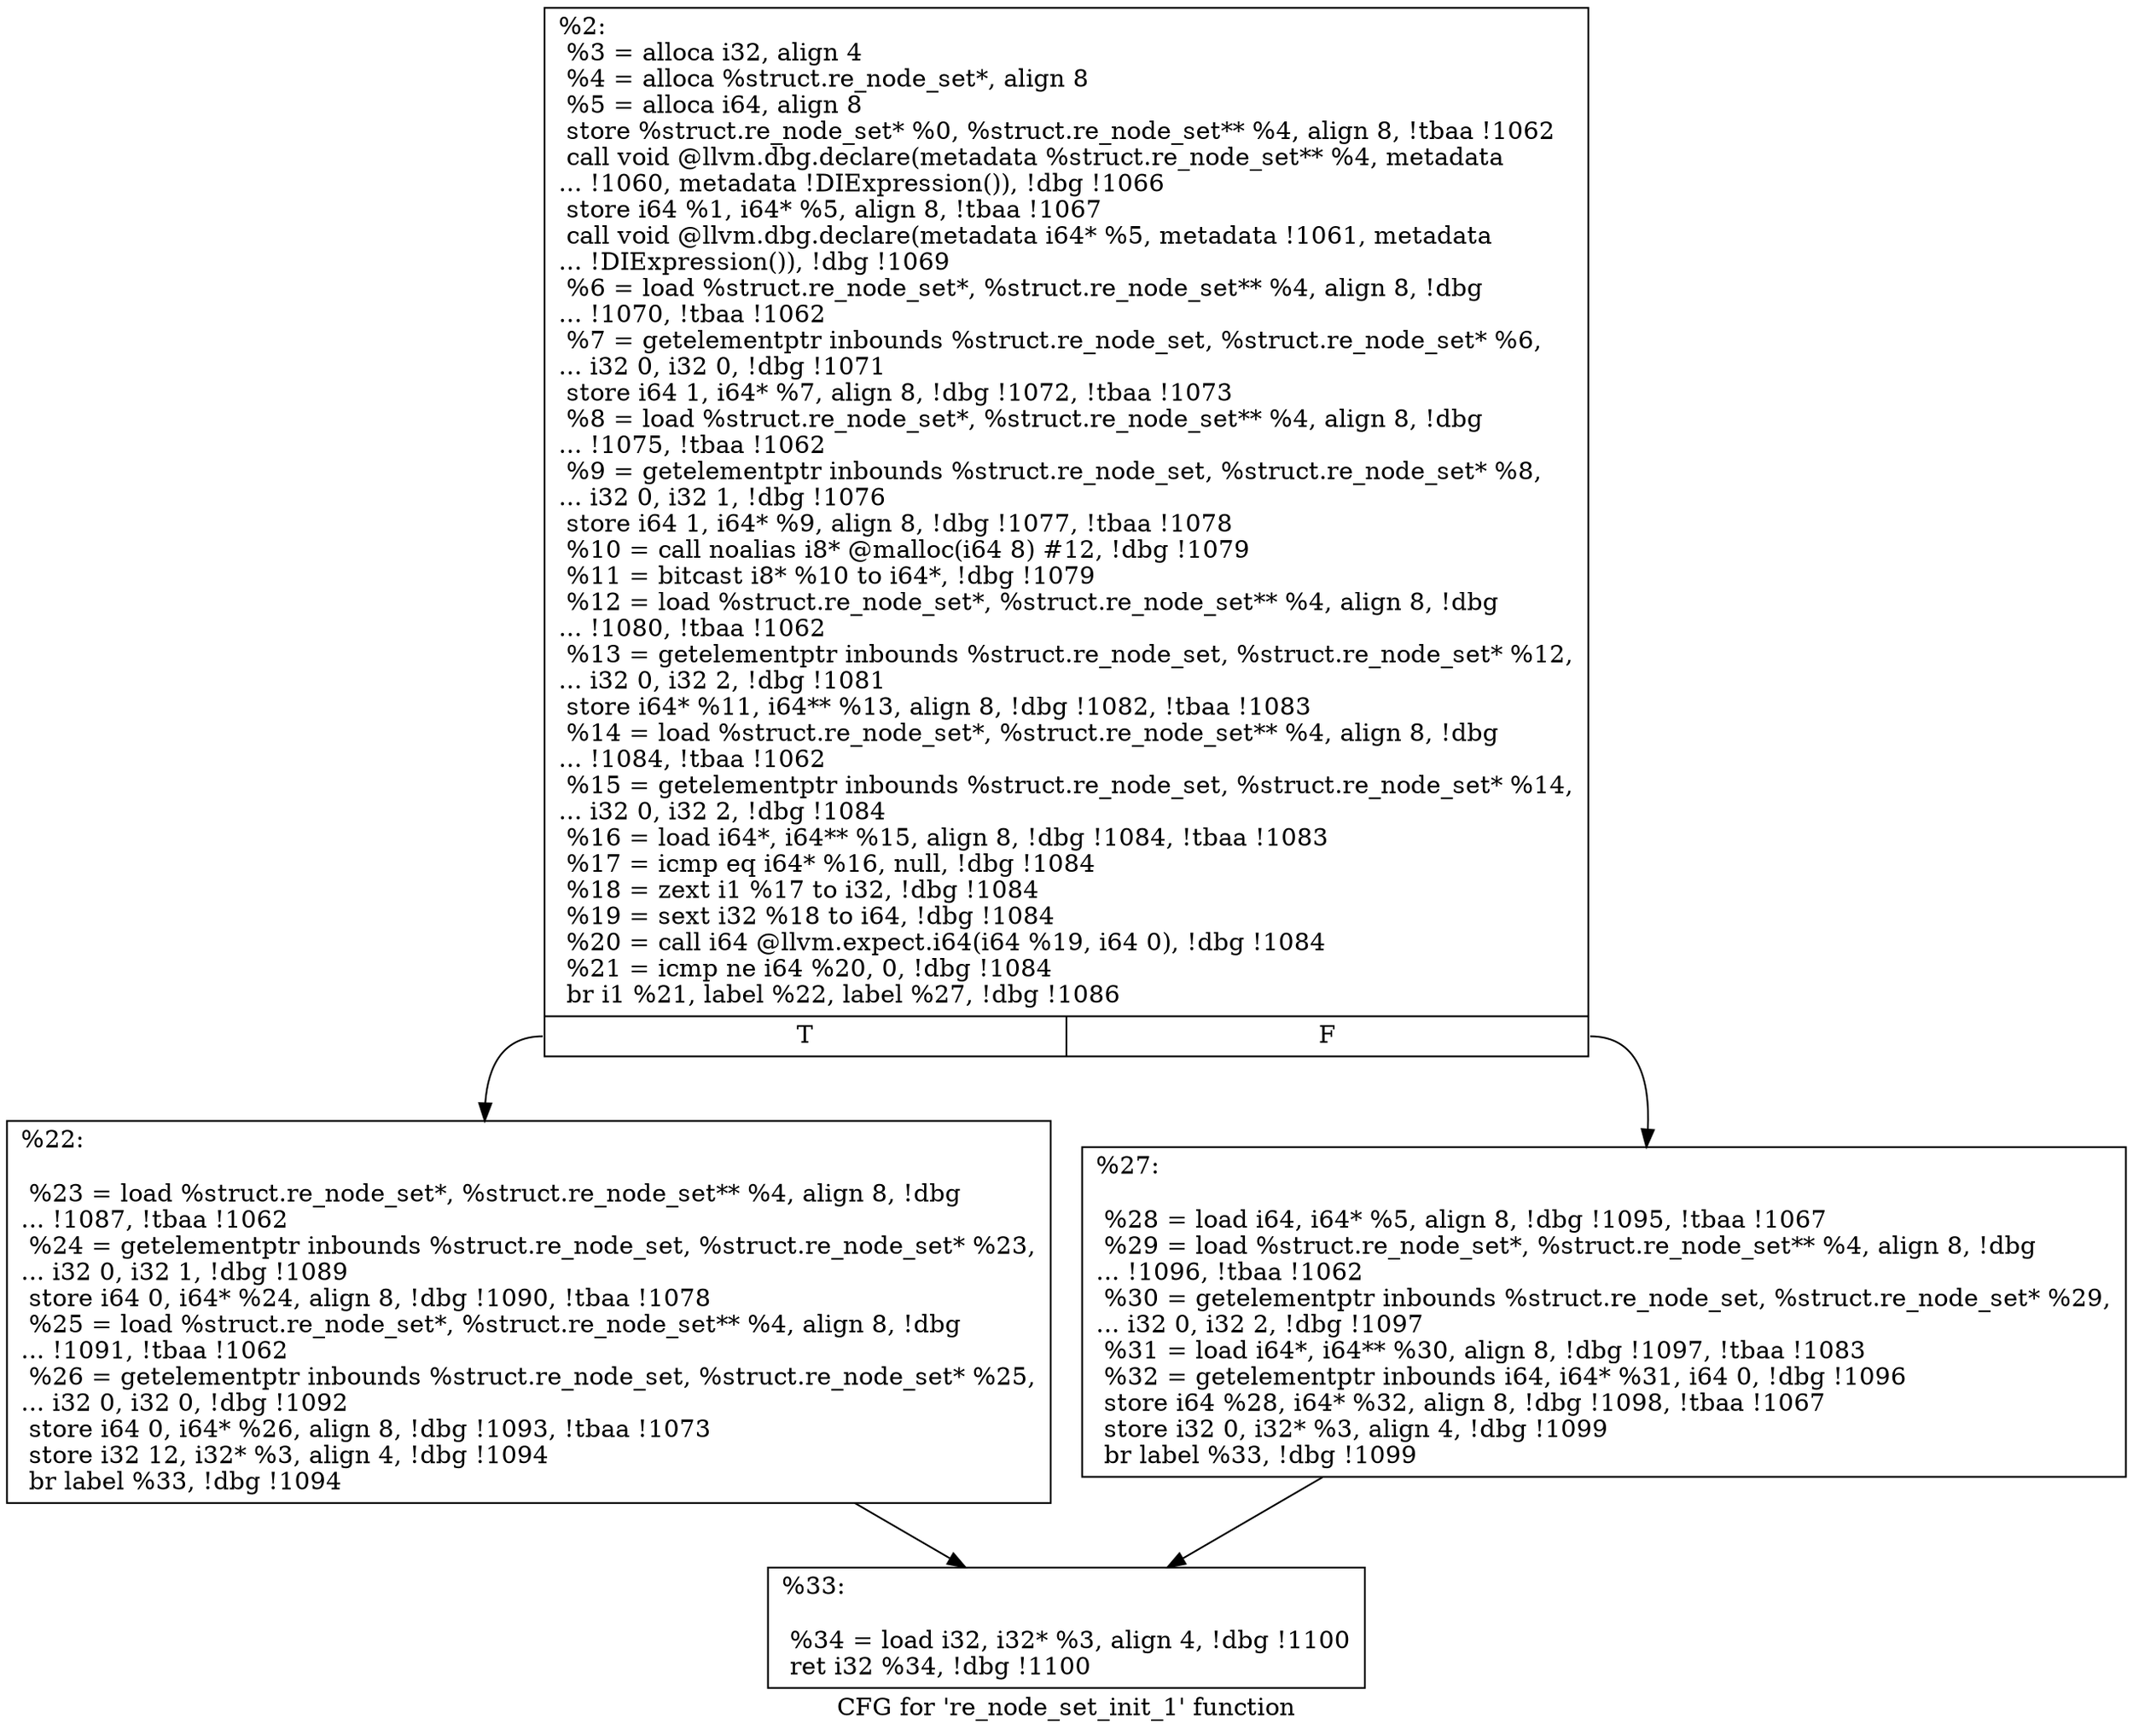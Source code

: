 digraph "CFG for 're_node_set_init_1' function" {
	label="CFG for 're_node_set_init_1' function";

	Node0xb97880 [shape=record,label="{%2:\l  %3 = alloca i32, align 4\l  %4 = alloca %struct.re_node_set*, align 8\l  %5 = alloca i64, align 8\l  store %struct.re_node_set* %0, %struct.re_node_set** %4, align 8, !tbaa !1062\l  call void @llvm.dbg.declare(metadata %struct.re_node_set** %4, metadata\l... !1060, metadata !DIExpression()), !dbg !1066\l  store i64 %1, i64* %5, align 8, !tbaa !1067\l  call void @llvm.dbg.declare(metadata i64* %5, metadata !1061, metadata\l... !DIExpression()), !dbg !1069\l  %6 = load %struct.re_node_set*, %struct.re_node_set** %4, align 8, !dbg\l... !1070, !tbaa !1062\l  %7 = getelementptr inbounds %struct.re_node_set, %struct.re_node_set* %6,\l... i32 0, i32 0, !dbg !1071\l  store i64 1, i64* %7, align 8, !dbg !1072, !tbaa !1073\l  %8 = load %struct.re_node_set*, %struct.re_node_set** %4, align 8, !dbg\l... !1075, !tbaa !1062\l  %9 = getelementptr inbounds %struct.re_node_set, %struct.re_node_set* %8,\l... i32 0, i32 1, !dbg !1076\l  store i64 1, i64* %9, align 8, !dbg !1077, !tbaa !1078\l  %10 = call noalias i8* @malloc(i64 8) #12, !dbg !1079\l  %11 = bitcast i8* %10 to i64*, !dbg !1079\l  %12 = load %struct.re_node_set*, %struct.re_node_set** %4, align 8, !dbg\l... !1080, !tbaa !1062\l  %13 = getelementptr inbounds %struct.re_node_set, %struct.re_node_set* %12,\l... i32 0, i32 2, !dbg !1081\l  store i64* %11, i64** %13, align 8, !dbg !1082, !tbaa !1083\l  %14 = load %struct.re_node_set*, %struct.re_node_set** %4, align 8, !dbg\l... !1084, !tbaa !1062\l  %15 = getelementptr inbounds %struct.re_node_set, %struct.re_node_set* %14,\l... i32 0, i32 2, !dbg !1084\l  %16 = load i64*, i64** %15, align 8, !dbg !1084, !tbaa !1083\l  %17 = icmp eq i64* %16, null, !dbg !1084\l  %18 = zext i1 %17 to i32, !dbg !1084\l  %19 = sext i32 %18 to i64, !dbg !1084\l  %20 = call i64 @llvm.expect.i64(i64 %19, i64 0), !dbg !1084\l  %21 = icmp ne i64 %20, 0, !dbg !1084\l  br i1 %21, label %22, label %27, !dbg !1086\l|{<s0>T|<s1>F}}"];
	Node0xb97880:s0 -> Node0xb97960;
	Node0xb97880:s1 -> Node0xb979b0;
	Node0xb97960 [shape=record,label="{%22:\l\l  %23 = load %struct.re_node_set*, %struct.re_node_set** %4, align 8, !dbg\l... !1087, !tbaa !1062\l  %24 = getelementptr inbounds %struct.re_node_set, %struct.re_node_set* %23,\l... i32 0, i32 1, !dbg !1089\l  store i64 0, i64* %24, align 8, !dbg !1090, !tbaa !1078\l  %25 = load %struct.re_node_set*, %struct.re_node_set** %4, align 8, !dbg\l... !1091, !tbaa !1062\l  %26 = getelementptr inbounds %struct.re_node_set, %struct.re_node_set* %25,\l... i32 0, i32 0, !dbg !1092\l  store i64 0, i64* %26, align 8, !dbg !1093, !tbaa !1073\l  store i32 12, i32* %3, align 4, !dbg !1094\l  br label %33, !dbg !1094\l}"];
	Node0xb97960 -> Node0xb97a00;
	Node0xb979b0 [shape=record,label="{%27:\l\l  %28 = load i64, i64* %5, align 8, !dbg !1095, !tbaa !1067\l  %29 = load %struct.re_node_set*, %struct.re_node_set** %4, align 8, !dbg\l... !1096, !tbaa !1062\l  %30 = getelementptr inbounds %struct.re_node_set, %struct.re_node_set* %29,\l... i32 0, i32 2, !dbg !1097\l  %31 = load i64*, i64** %30, align 8, !dbg !1097, !tbaa !1083\l  %32 = getelementptr inbounds i64, i64* %31, i64 0, !dbg !1096\l  store i64 %28, i64* %32, align 8, !dbg !1098, !tbaa !1067\l  store i32 0, i32* %3, align 4, !dbg !1099\l  br label %33, !dbg !1099\l}"];
	Node0xb979b0 -> Node0xb97a00;
	Node0xb97a00 [shape=record,label="{%33:\l\l  %34 = load i32, i32* %3, align 4, !dbg !1100\l  ret i32 %34, !dbg !1100\l}"];
}
